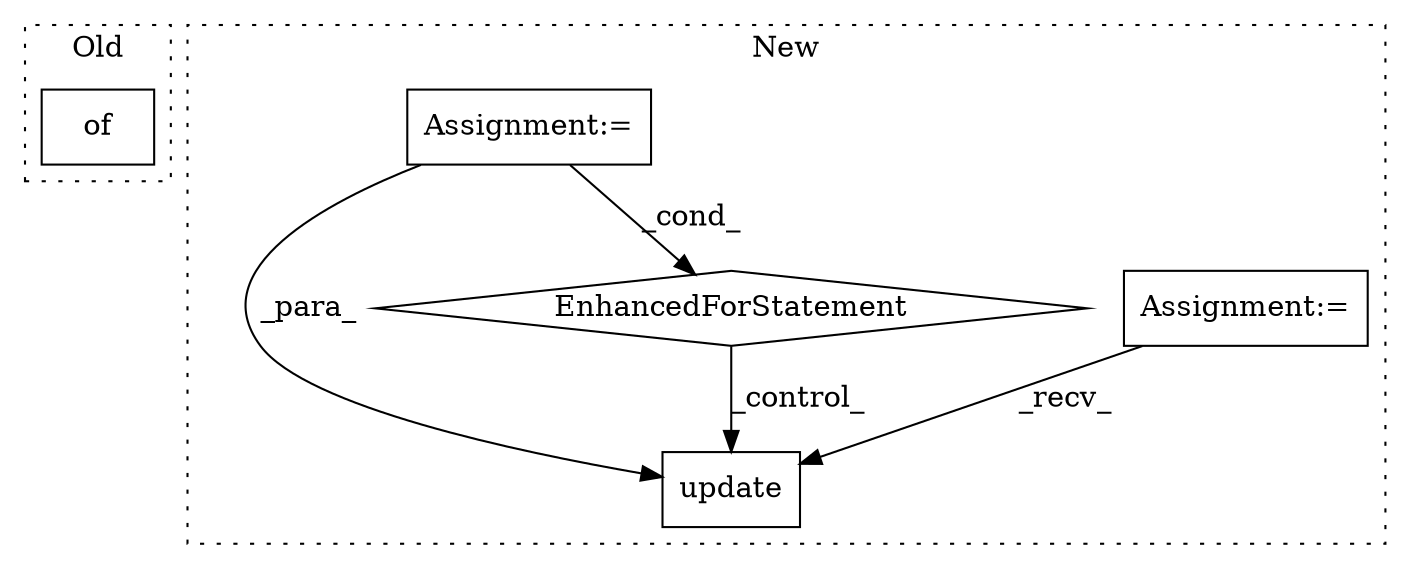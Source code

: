 digraph G {
subgraph cluster0 {
1 [label="of" a="32" s="3320,3354" l="3,1" shape="box"];
label = "Old";
style="dotted";
}
subgraph cluster1 {
2 [label="update" a="32" s="4199,4217" l="7,1" shape="box"];
3 [label="Assignment:=" a="7" s="3177" l="15" shape="box"];
4 [label="Assignment:=" a="7" s="4042,4171" l="57,2" shape="box"];
5 [label="EnhancedForStatement" a="70" s="4042,4171" l="57,2" shape="diamond"];
label = "New";
style="dotted";
}
3 -> 2 [label="_recv_"];
4 -> 2 [label="_para_"];
4 -> 5 [label="_cond_"];
5 -> 2 [label="_control_"];
}